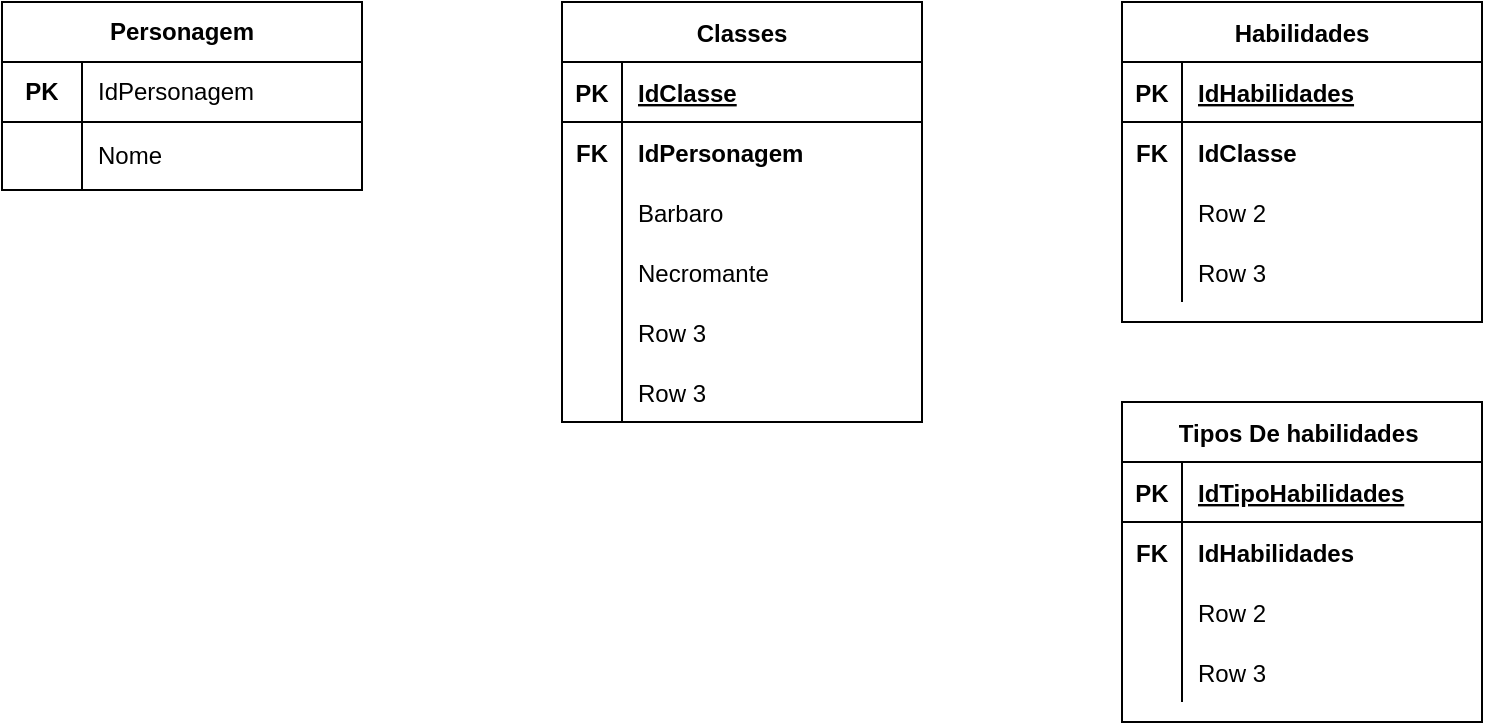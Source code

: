 <mxfile version="14.4.3" type="device" pages="2"><diagram id="NgemHGCvh7sTXu-7hrDg" name="Lógico "><mxGraphModel dx="910" dy="494" grid="1" gridSize="10" guides="1" tooltips="1" connect="1" arrows="1" fold="1" page="1" pageScale="1" pageWidth="827" pageHeight="1169" math="0" shadow="0"><root><mxCell id="0"/><mxCell id="1" parent="0"/><mxCell id="W3ffzbiTB1dXLSs33ECJ-100" value="Personagem" style="shape=table;html=1;whiteSpace=wrap;startSize=30;container=1;collapsible=0;childLayout=tableLayout;fixedRows=0;rowLines=0;fontStyle=1;align=center;rounded=0;fillColor=#FFFFFF;fontColor=none;" vertex="1" parent="1"><mxGeometry x="30" y="40" width="180" height="94" as="geometry"/></mxCell><mxCell id="W3ffzbiTB1dXLSs33ECJ-101" value="" style="shape=partialRectangle;html=1;whiteSpace=wrap;collapsible=0;dropTarget=0;pointerEvents=0;fillColor=none;top=0;left=0;bottom=1;right=0;points=[[0,0.5],[1,0.5]];portConstraint=eastwest;" vertex="1" parent="W3ffzbiTB1dXLSs33ECJ-100"><mxGeometry y="30" width="180" height="30" as="geometry"/></mxCell><mxCell id="W3ffzbiTB1dXLSs33ECJ-102" value="&lt;b&gt;PK&lt;/b&gt;" style="shape=partialRectangle;html=1;whiteSpace=wrap;connectable=0;fillColor=none;top=0;left=0;bottom=0;right=0;overflow=hidden;" vertex="1" parent="W3ffzbiTB1dXLSs33ECJ-101"><mxGeometry width="40" height="30" as="geometry"/></mxCell><mxCell id="W3ffzbiTB1dXLSs33ECJ-103" value="IdPersonagem" style="shape=partialRectangle;html=1;whiteSpace=wrap;connectable=0;fillColor=none;top=0;left=0;bottom=0;right=0;align=left;spacingLeft=6;overflow=hidden;" vertex="1" parent="W3ffzbiTB1dXLSs33ECJ-101"><mxGeometry x="40" width="140" height="30" as="geometry"/></mxCell><mxCell id="W3ffzbiTB1dXLSs33ECJ-104" value="" style="shape=partialRectangle;html=1;whiteSpace=wrap;collapsible=0;dropTarget=0;pointerEvents=0;fillColor=none;top=0;left=0;bottom=0;right=0;points=[[0,0.5],[1,0.5]];portConstraint=eastwest;" vertex="1" parent="W3ffzbiTB1dXLSs33ECJ-100"><mxGeometry y="60" width="180" height="34" as="geometry"/></mxCell><mxCell id="W3ffzbiTB1dXLSs33ECJ-105" value="" style="shape=partialRectangle;html=1;whiteSpace=wrap;connectable=0;fillColor=none;top=0;left=0;bottom=0;right=0;overflow=hidden;" vertex="1" parent="W3ffzbiTB1dXLSs33ECJ-104"><mxGeometry width="40" height="34" as="geometry"/></mxCell><mxCell id="W3ffzbiTB1dXLSs33ECJ-106" value="Nome" style="shape=partialRectangle;html=1;whiteSpace=wrap;connectable=0;fillColor=none;top=0;left=0;bottom=0;right=0;align=left;spacingLeft=6;overflow=hidden;" vertex="1" parent="W3ffzbiTB1dXLSs33ECJ-104"><mxGeometry x="40" width="140" height="34" as="geometry"/></mxCell><mxCell id="W3ffzbiTB1dXLSs33ECJ-110" value="Classes" style="shape=table;startSize=30;container=1;collapsible=1;childLayout=tableLayout;fixedRows=1;rowLines=0;fontStyle=1;align=center;resizeLast=1;" vertex="1" parent="1"><mxGeometry x="310" y="40" width="180" height="210" as="geometry"/></mxCell><mxCell id="W3ffzbiTB1dXLSs33ECJ-111" value="" style="shape=partialRectangle;collapsible=0;dropTarget=0;pointerEvents=0;fillColor=none;top=0;left=0;bottom=1;right=0;points=[[0,0.5],[1,0.5]];portConstraint=eastwest;" vertex="1" parent="W3ffzbiTB1dXLSs33ECJ-110"><mxGeometry y="30" width="180" height="30" as="geometry"/></mxCell><mxCell id="W3ffzbiTB1dXLSs33ECJ-112" value="PK" style="shape=partialRectangle;connectable=0;fillColor=none;top=0;left=0;bottom=0;right=0;fontStyle=1;overflow=hidden;" vertex="1" parent="W3ffzbiTB1dXLSs33ECJ-111"><mxGeometry width="30" height="30" as="geometry"/></mxCell><mxCell id="W3ffzbiTB1dXLSs33ECJ-113" value="IdClasse" style="shape=partialRectangle;connectable=0;fillColor=none;top=0;left=0;bottom=0;right=0;align=left;spacingLeft=6;fontStyle=5;overflow=hidden;" vertex="1" parent="W3ffzbiTB1dXLSs33ECJ-111"><mxGeometry x="30" width="150" height="30" as="geometry"/></mxCell><mxCell id="W3ffzbiTB1dXLSs33ECJ-114" value="" style="shape=partialRectangle;collapsible=0;dropTarget=0;pointerEvents=0;fillColor=none;top=0;left=0;bottom=0;right=0;points=[[0,0.5],[1,0.5]];portConstraint=eastwest;" vertex="1" parent="W3ffzbiTB1dXLSs33ECJ-110"><mxGeometry y="60" width="180" height="30" as="geometry"/></mxCell><mxCell id="W3ffzbiTB1dXLSs33ECJ-115" value="FK" style="shape=partialRectangle;connectable=0;fillColor=none;top=0;left=0;bottom=0;right=0;editable=1;overflow=hidden;fontStyle=1" vertex="1" parent="W3ffzbiTB1dXLSs33ECJ-114"><mxGeometry width="30" height="30" as="geometry"/></mxCell><mxCell id="W3ffzbiTB1dXLSs33ECJ-116" value="IdPersonagem" style="shape=partialRectangle;connectable=0;fillColor=none;top=0;left=0;bottom=0;right=0;align=left;spacingLeft=6;overflow=hidden;fontStyle=1" vertex="1" parent="W3ffzbiTB1dXLSs33ECJ-114"><mxGeometry x="30" width="150" height="30" as="geometry"/></mxCell><mxCell id="W3ffzbiTB1dXLSs33ECJ-117" value="" style="shape=partialRectangle;collapsible=0;dropTarget=0;pointerEvents=0;fillColor=none;top=0;left=0;bottom=0;right=0;points=[[0,0.5],[1,0.5]];portConstraint=eastwest;" vertex="1" parent="W3ffzbiTB1dXLSs33ECJ-110"><mxGeometry y="90" width="180" height="30" as="geometry"/></mxCell><mxCell id="W3ffzbiTB1dXLSs33ECJ-118" value="" style="shape=partialRectangle;connectable=0;fillColor=none;top=0;left=0;bottom=0;right=0;editable=1;overflow=hidden;" vertex="1" parent="W3ffzbiTB1dXLSs33ECJ-117"><mxGeometry width="30" height="30" as="geometry"/></mxCell><mxCell id="W3ffzbiTB1dXLSs33ECJ-119" value="Barbaro " style="shape=partialRectangle;connectable=0;fillColor=none;top=0;left=0;bottom=0;right=0;align=left;spacingLeft=6;overflow=hidden;" vertex="1" parent="W3ffzbiTB1dXLSs33ECJ-117"><mxGeometry x="30" width="150" height="30" as="geometry"/></mxCell><mxCell id="W3ffzbiTB1dXLSs33ECJ-120" value="" style="shape=partialRectangle;collapsible=0;dropTarget=0;pointerEvents=0;fillColor=none;top=0;left=0;bottom=0;right=0;points=[[0,0.5],[1,0.5]];portConstraint=eastwest;" vertex="1" parent="W3ffzbiTB1dXLSs33ECJ-110"><mxGeometry y="120" width="180" height="30" as="geometry"/></mxCell><mxCell id="W3ffzbiTB1dXLSs33ECJ-121" value="" style="shape=partialRectangle;connectable=0;fillColor=none;top=0;left=0;bottom=0;right=0;editable=1;overflow=hidden;" vertex="1" parent="W3ffzbiTB1dXLSs33ECJ-120"><mxGeometry width="30" height="30" as="geometry"/></mxCell><mxCell id="W3ffzbiTB1dXLSs33ECJ-122" value="Necromante " style="shape=partialRectangle;connectable=0;fillColor=none;top=0;left=0;bottom=0;right=0;align=left;spacingLeft=6;overflow=hidden;" vertex="1" parent="W3ffzbiTB1dXLSs33ECJ-120"><mxGeometry x="30" width="150" height="30" as="geometry"/></mxCell><mxCell id="W3ffzbiTB1dXLSs33ECJ-136" value="" style="shape=partialRectangle;collapsible=0;dropTarget=0;pointerEvents=0;fillColor=none;top=0;left=0;bottom=0;right=0;points=[[0,0.5],[1,0.5]];portConstraint=eastwest;" vertex="1" parent="W3ffzbiTB1dXLSs33ECJ-110"><mxGeometry y="150" width="180" height="30" as="geometry"/></mxCell><mxCell id="W3ffzbiTB1dXLSs33ECJ-137" value="" style="shape=partialRectangle;connectable=0;fillColor=none;top=0;left=0;bottom=0;right=0;editable=1;overflow=hidden;" vertex="1" parent="W3ffzbiTB1dXLSs33ECJ-136"><mxGeometry width="30" height="30" as="geometry"/></mxCell><mxCell id="W3ffzbiTB1dXLSs33ECJ-138" value="Row 3" style="shape=partialRectangle;connectable=0;fillColor=none;top=0;left=0;bottom=0;right=0;align=left;spacingLeft=6;overflow=hidden;" vertex="1" parent="W3ffzbiTB1dXLSs33ECJ-136"><mxGeometry x="30" width="150" height="30" as="geometry"/></mxCell><mxCell id="W3ffzbiTB1dXLSs33ECJ-139" value="" style="shape=partialRectangle;collapsible=0;dropTarget=0;pointerEvents=0;fillColor=none;top=0;left=0;bottom=0;right=0;points=[[0,0.5],[1,0.5]];portConstraint=eastwest;" vertex="1" parent="W3ffzbiTB1dXLSs33ECJ-110"><mxGeometry y="180" width="180" height="30" as="geometry"/></mxCell><mxCell id="W3ffzbiTB1dXLSs33ECJ-140" value="" style="shape=partialRectangle;connectable=0;fillColor=none;top=0;left=0;bottom=0;right=0;editable=1;overflow=hidden;" vertex="1" parent="W3ffzbiTB1dXLSs33ECJ-139"><mxGeometry width="30" height="30" as="geometry"/></mxCell><mxCell id="W3ffzbiTB1dXLSs33ECJ-141" value="Row 3" style="shape=partialRectangle;connectable=0;fillColor=none;top=0;left=0;bottom=0;right=0;align=left;spacingLeft=6;overflow=hidden;" vertex="1" parent="W3ffzbiTB1dXLSs33ECJ-139"><mxGeometry x="30" width="150" height="30" as="geometry"/></mxCell><mxCell id="W3ffzbiTB1dXLSs33ECJ-123" value="Habilidades" style="shape=table;startSize=30;container=1;collapsible=1;childLayout=tableLayout;fixedRows=1;rowLines=0;fontStyle=1;align=center;resizeLast=1;" vertex="1" parent="1"><mxGeometry x="590" y="40" width="180" height="160" as="geometry"/></mxCell><mxCell id="W3ffzbiTB1dXLSs33ECJ-124" value="" style="shape=partialRectangle;collapsible=0;dropTarget=0;pointerEvents=0;fillColor=none;top=0;left=0;bottom=1;right=0;points=[[0,0.5],[1,0.5]];portConstraint=eastwest;" vertex="1" parent="W3ffzbiTB1dXLSs33ECJ-123"><mxGeometry y="30" width="180" height="30" as="geometry"/></mxCell><mxCell id="W3ffzbiTB1dXLSs33ECJ-125" value="PK" style="shape=partialRectangle;connectable=0;fillColor=none;top=0;left=0;bottom=0;right=0;fontStyle=1;overflow=hidden;" vertex="1" parent="W3ffzbiTB1dXLSs33ECJ-124"><mxGeometry width="30" height="30" as="geometry"/></mxCell><mxCell id="W3ffzbiTB1dXLSs33ECJ-126" value="IdHabilidades" style="shape=partialRectangle;connectable=0;fillColor=none;top=0;left=0;bottom=0;right=0;align=left;spacingLeft=6;fontStyle=5;overflow=hidden;" vertex="1" parent="W3ffzbiTB1dXLSs33ECJ-124"><mxGeometry x="30" width="150" height="30" as="geometry"/></mxCell><mxCell id="W3ffzbiTB1dXLSs33ECJ-127" value="" style="shape=partialRectangle;collapsible=0;dropTarget=0;pointerEvents=0;fillColor=none;top=0;left=0;bottom=0;right=0;points=[[0,0.5],[1,0.5]];portConstraint=eastwest;" vertex="1" parent="W3ffzbiTB1dXLSs33ECJ-123"><mxGeometry y="60" width="180" height="30" as="geometry"/></mxCell><mxCell id="W3ffzbiTB1dXLSs33ECJ-128" value="FK" style="shape=partialRectangle;connectable=0;fillColor=none;top=0;left=0;bottom=0;right=0;editable=1;overflow=hidden;fontStyle=1" vertex="1" parent="W3ffzbiTB1dXLSs33ECJ-127"><mxGeometry width="30" height="30" as="geometry"/></mxCell><mxCell id="W3ffzbiTB1dXLSs33ECJ-129" value="IdClasse" style="shape=partialRectangle;connectable=0;fillColor=none;top=0;left=0;bottom=0;right=0;align=left;spacingLeft=6;overflow=hidden;fontStyle=1" vertex="1" parent="W3ffzbiTB1dXLSs33ECJ-127"><mxGeometry x="30" width="150" height="30" as="geometry"/></mxCell><mxCell id="W3ffzbiTB1dXLSs33ECJ-130" value="" style="shape=partialRectangle;collapsible=0;dropTarget=0;pointerEvents=0;fillColor=none;top=0;left=0;bottom=0;right=0;points=[[0,0.5],[1,0.5]];portConstraint=eastwest;" vertex="1" parent="W3ffzbiTB1dXLSs33ECJ-123"><mxGeometry y="90" width="180" height="30" as="geometry"/></mxCell><mxCell id="W3ffzbiTB1dXLSs33ECJ-131" value="" style="shape=partialRectangle;connectable=0;fillColor=none;top=0;left=0;bottom=0;right=0;editable=1;overflow=hidden;" vertex="1" parent="W3ffzbiTB1dXLSs33ECJ-130"><mxGeometry width="30" height="30" as="geometry"/></mxCell><mxCell id="W3ffzbiTB1dXLSs33ECJ-132" value="Row 2" style="shape=partialRectangle;connectable=0;fillColor=none;top=0;left=0;bottom=0;right=0;align=left;spacingLeft=6;overflow=hidden;" vertex="1" parent="W3ffzbiTB1dXLSs33ECJ-130"><mxGeometry x="30" width="150" height="30" as="geometry"/></mxCell><mxCell id="W3ffzbiTB1dXLSs33ECJ-133" value="" style="shape=partialRectangle;collapsible=0;dropTarget=0;pointerEvents=0;fillColor=none;top=0;left=0;bottom=0;right=0;points=[[0,0.5],[1,0.5]];portConstraint=eastwest;" vertex="1" parent="W3ffzbiTB1dXLSs33ECJ-123"><mxGeometry y="120" width="180" height="30" as="geometry"/></mxCell><mxCell id="W3ffzbiTB1dXLSs33ECJ-134" value="" style="shape=partialRectangle;connectable=0;fillColor=none;top=0;left=0;bottom=0;right=0;editable=1;overflow=hidden;" vertex="1" parent="W3ffzbiTB1dXLSs33ECJ-133"><mxGeometry width="30" height="30" as="geometry"/></mxCell><mxCell id="W3ffzbiTB1dXLSs33ECJ-135" value="Row 3" style="shape=partialRectangle;connectable=0;fillColor=none;top=0;left=0;bottom=0;right=0;align=left;spacingLeft=6;overflow=hidden;" vertex="1" parent="W3ffzbiTB1dXLSs33ECJ-133"><mxGeometry x="30" width="150" height="30" as="geometry"/></mxCell><mxCell id="W3ffzbiTB1dXLSs33ECJ-145" value="Tipos De habilidades " style="shape=table;startSize=30;container=1;collapsible=1;childLayout=tableLayout;fixedRows=1;rowLines=0;fontStyle=1;align=center;resizeLast=1;" vertex="1" parent="1"><mxGeometry x="590" y="240" width="180" height="160" as="geometry"/></mxCell><mxCell id="W3ffzbiTB1dXLSs33ECJ-146" value="" style="shape=partialRectangle;collapsible=0;dropTarget=0;pointerEvents=0;fillColor=none;top=0;left=0;bottom=1;right=0;points=[[0,0.5],[1,0.5]];portConstraint=eastwest;" vertex="1" parent="W3ffzbiTB1dXLSs33ECJ-145"><mxGeometry y="30" width="180" height="30" as="geometry"/></mxCell><mxCell id="W3ffzbiTB1dXLSs33ECJ-147" value="PK" style="shape=partialRectangle;connectable=0;fillColor=none;top=0;left=0;bottom=0;right=0;fontStyle=1;overflow=hidden;" vertex="1" parent="W3ffzbiTB1dXLSs33ECJ-146"><mxGeometry width="30" height="30" as="geometry"/></mxCell><mxCell id="W3ffzbiTB1dXLSs33ECJ-148" value="IdTipoHabilidades" style="shape=partialRectangle;connectable=0;fillColor=none;top=0;left=0;bottom=0;right=0;align=left;spacingLeft=6;fontStyle=5;overflow=hidden;" vertex="1" parent="W3ffzbiTB1dXLSs33ECJ-146"><mxGeometry x="30" width="150" height="30" as="geometry"/></mxCell><mxCell id="W3ffzbiTB1dXLSs33ECJ-149" value="" style="shape=partialRectangle;collapsible=0;dropTarget=0;pointerEvents=0;fillColor=none;top=0;left=0;bottom=0;right=0;points=[[0,0.5],[1,0.5]];portConstraint=eastwest;" vertex="1" parent="W3ffzbiTB1dXLSs33ECJ-145"><mxGeometry y="60" width="180" height="30" as="geometry"/></mxCell><mxCell id="W3ffzbiTB1dXLSs33ECJ-150" value="FK" style="shape=partialRectangle;connectable=0;fillColor=none;top=0;left=0;bottom=0;right=0;editable=1;overflow=hidden;fontStyle=1" vertex="1" parent="W3ffzbiTB1dXLSs33ECJ-149"><mxGeometry width="30" height="30" as="geometry"/></mxCell><mxCell id="W3ffzbiTB1dXLSs33ECJ-151" value="IdHabilidades " style="shape=partialRectangle;connectable=0;fillColor=none;top=0;left=0;bottom=0;right=0;align=left;spacingLeft=6;overflow=hidden;fontStyle=1" vertex="1" parent="W3ffzbiTB1dXLSs33ECJ-149"><mxGeometry x="30" width="150" height="30" as="geometry"/></mxCell><mxCell id="W3ffzbiTB1dXLSs33ECJ-152" value="" style="shape=partialRectangle;collapsible=0;dropTarget=0;pointerEvents=0;fillColor=none;top=0;left=0;bottom=0;right=0;points=[[0,0.5],[1,0.5]];portConstraint=eastwest;" vertex="1" parent="W3ffzbiTB1dXLSs33ECJ-145"><mxGeometry y="90" width="180" height="30" as="geometry"/></mxCell><mxCell id="W3ffzbiTB1dXLSs33ECJ-153" value="" style="shape=partialRectangle;connectable=0;fillColor=none;top=0;left=0;bottom=0;right=0;editable=1;overflow=hidden;" vertex="1" parent="W3ffzbiTB1dXLSs33ECJ-152"><mxGeometry width="30" height="30" as="geometry"/></mxCell><mxCell id="W3ffzbiTB1dXLSs33ECJ-154" value="Row 2" style="shape=partialRectangle;connectable=0;fillColor=none;top=0;left=0;bottom=0;right=0;align=left;spacingLeft=6;overflow=hidden;" vertex="1" parent="W3ffzbiTB1dXLSs33ECJ-152"><mxGeometry x="30" width="150" height="30" as="geometry"/></mxCell><mxCell id="W3ffzbiTB1dXLSs33ECJ-155" value="" style="shape=partialRectangle;collapsible=0;dropTarget=0;pointerEvents=0;fillColor=none;top=0;left=0;bottom=0;right=0;points=[[0,0.5],[1,0.5]];portConstraint=eastwest;" vertex="1" parent="W3ffzbiTB1dXLSs33ECJ-145"><mxGeometry y="120" width="180" height="30" as="geometry"/></mxCell><mxCell id="W3ffzbiTB1dXLSs33ECJ-156" value="" style="shape=partialRectangle;connectable=0;fillColor=none;top=0;left=0;bottom=0;right=0;editable=1;overflow=hidden;" vertex="1" parent="W3ffzbiTB1dXLSs33ECJ-155"><mxGeometry width="30" height="30" as="geometry"/></mxCell><mxCell id="W3ffzbiTB1dXLSs33ECJ-157" value="Row 3" style="shape=partialRectangle;connectable=0;fillColor=none;top=0;left=0;bottom=0;right=0;align=left;spacingLeft=6;overflow=hidden;" vertex="1" parent="W3ffzbiTB1dXLSs33ECJ-155"><mxGeometry x="30" width="150" height="30" as="geometry"/></mxCell></root></mxGraphModel></diagram><diagram id="VpEkXjSe-u8C07dbWolo" name="Conceitual "><mxGraphModel dx="910" dy="494" grid="1" gridSize="10" guides="1" tooltips="1" connect="1" arrows="1" fold="1" page="1" pageScale="1" pageWidth="827" pageHeight="1169" math="0" shadow="0"><root><mxCell id="q0qvc_hMeMKEx2wJrXQA-0"/><mxCell id="q0qvc_hMeMKEx2wJrXQA-1" parent="q0qvc_hMeMKEx2wJrXQA-0"/></root></mxGraphModel></diagram></mxfile>